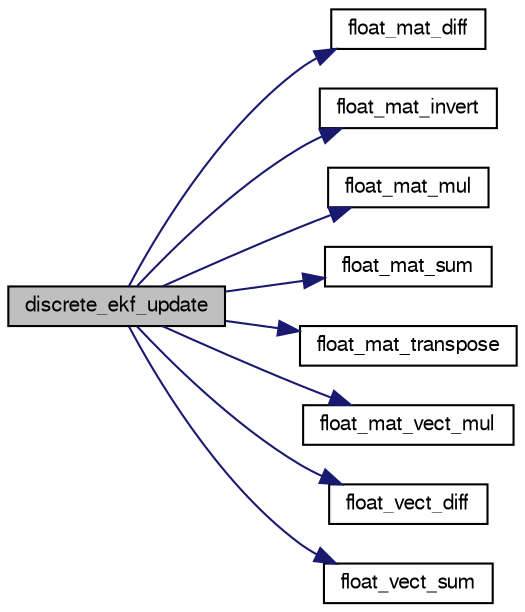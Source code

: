 digraph "discrete_ekf_update"
{
  edge [fontname="FreeSans",fontsize="10",labelfontname="FreeSans",labelfontsize="10"];
  node [fontname="FreeSans",fontsize="10",shape=record];
  rankdir="LR";
  Node1 [label="discrete_ekf_update",height=0.2,width=0.4,color="black", fillcolor="grey75", style="filled", fontcolor="black"];
  Node1 -> Node2 [color="midnightblue",fontsize="10",style="solid",fontname="FreeSans"];
  Node2 [label="float_mat_diff",height=0.2,width=0.4,color="black", fillcolor="white", style="filled",URL="$group__math__algebra__float.html#ga1745d42e98bc12c54451a2798b8804a8",tooltip="o = a - b "];
  Node1 -> Node3 [color="midnightblue",fontsize="10",style="solid",fontname="FreeSans"];
  Node3 [label="float_mat_invert",height=0.2,width=0.4,color="black", fillcolor="white", style="filled",URL="$group__math__algebra__float.html#gac709319b9359bbc53bf3f6a5a57e66b0",tooltip="Calculate inverse of any n x n matrix (passed as C array) o = mat^-1 Algorithm verified with Matlab..."];
  Node1 -> Node4 [color="midnightblue",fontsize="10",style="solid",fontname="FreeSans"];
  Node4 [label="float_mat_mul",height=0.2,width=0.4,color="black", fillcolor="white", style="filled",URL="$group__math__algebra__float.html#gaa2086b4cd9a5203452c165ee3c55eaee",tooltip="o = a * b "];
  Node1 -> Node5 [color="midnightblue",fontsize="10",style="solid",fontname="FreeSans"];
  Node5 [label="float_mat_sum",height=0.2,width=0.4,color="black", fillcolor="white", style="filled",URL="$group__math__algebra__float.html#ga2d143f10f40b2f1299abc89b74d45a7d",tooltip="o = a + b "];
  Node1 -> Node6 [color="midnightblue",fontsize="10",style="solid",fontname="FreeSans"];
  Node6 [label="float_mat_transpose",height=0.2,width=0.4,color="black", fillcolor="white", style="filled",URL="$group__math__algebra__float.html#gac0b12ae200ef9402d3f1bc63d9997118",tooltip="transpose non-square matrix "];
  Node1 -> Node7 [color="midnightblue",fontsize="10",style="solid",fontname="FreeSans"];
  Node7 [label="float_mat_vect_mul",height=0.2,width=0.4,color="black", fillcolor="white", style="filled",URL="$group__math__algebra__float.html#ga51d4918e372875631e37401779d07b83",tooltip="o = a * b "];
  Node1 -> Node8 [color="midnightblue",fontsize="10",style="solid",fontname="FreeSans"];
  Node8 [label="float_vect_diff",height=0.2,width=0.4,color="black", fillcolor="white", style="filled",URL="$group__math__algebra__float.html#gaa33d68b46bc4922889e1fc931c6318fd",tooltip="o = a - b "];
  Node1 -> Node9 [color="midnightblue",fontsize="10",style="solid",fontname="FreeSans"];
  Node9 [label="float_vect_sum",height=0.2,width=0.4,color="black", fillcolor="white", style="filled",URL="$group__math__algebra__float.html#ga0c9a0d18305c582cf58a79771919c1e9",tooltip="o = a + b "];
}
